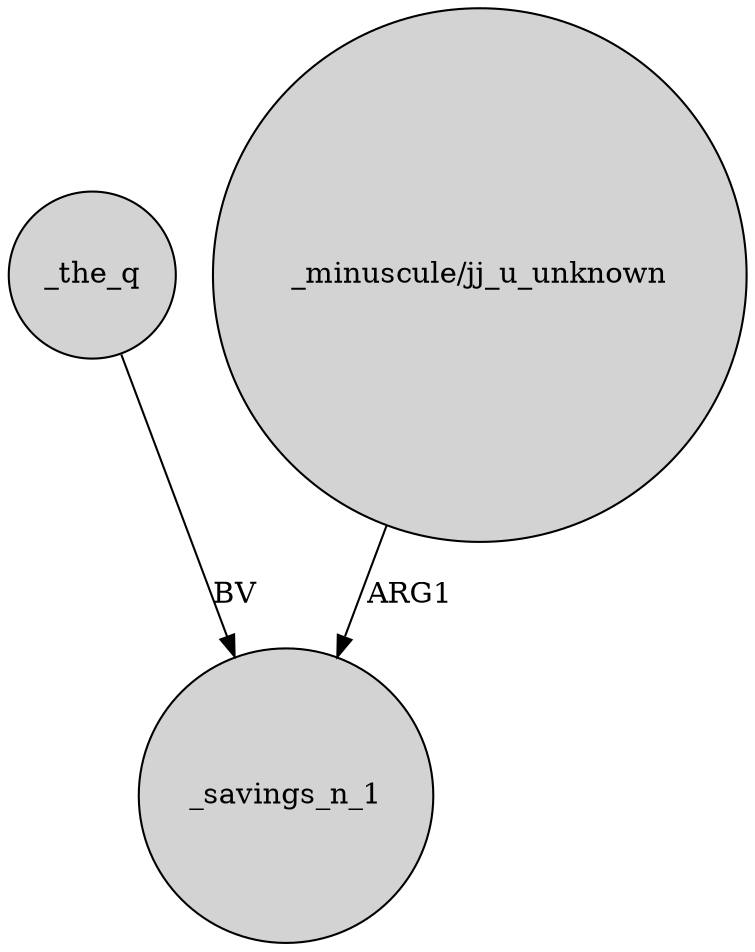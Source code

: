 digraph {
	node [shape=circle style=filled]
	_the_q -> _savings_n_1 [label=BV]
	"_minuscule/jj_u_unknown" -> _savings_n_1 [label=ARG1]
}
